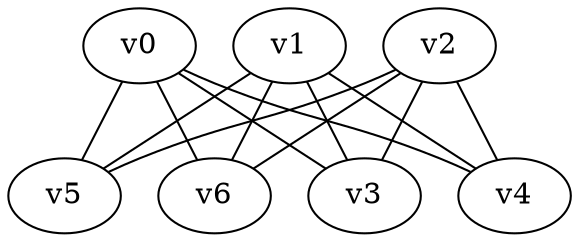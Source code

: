 graph {
  v0
  v1
  v2
  v3
  v4
  v5
  v6
  v0 -- v3
  v0 -- v4
  v0 -- v5
  v0 -- v6
  v1 -- v3
  v1 -- v4
  v1 -- v5
  v1 -- v6
  v2 -- v3
  v2 -- v4
  v2 -- v5
  v2 -- v6
}
